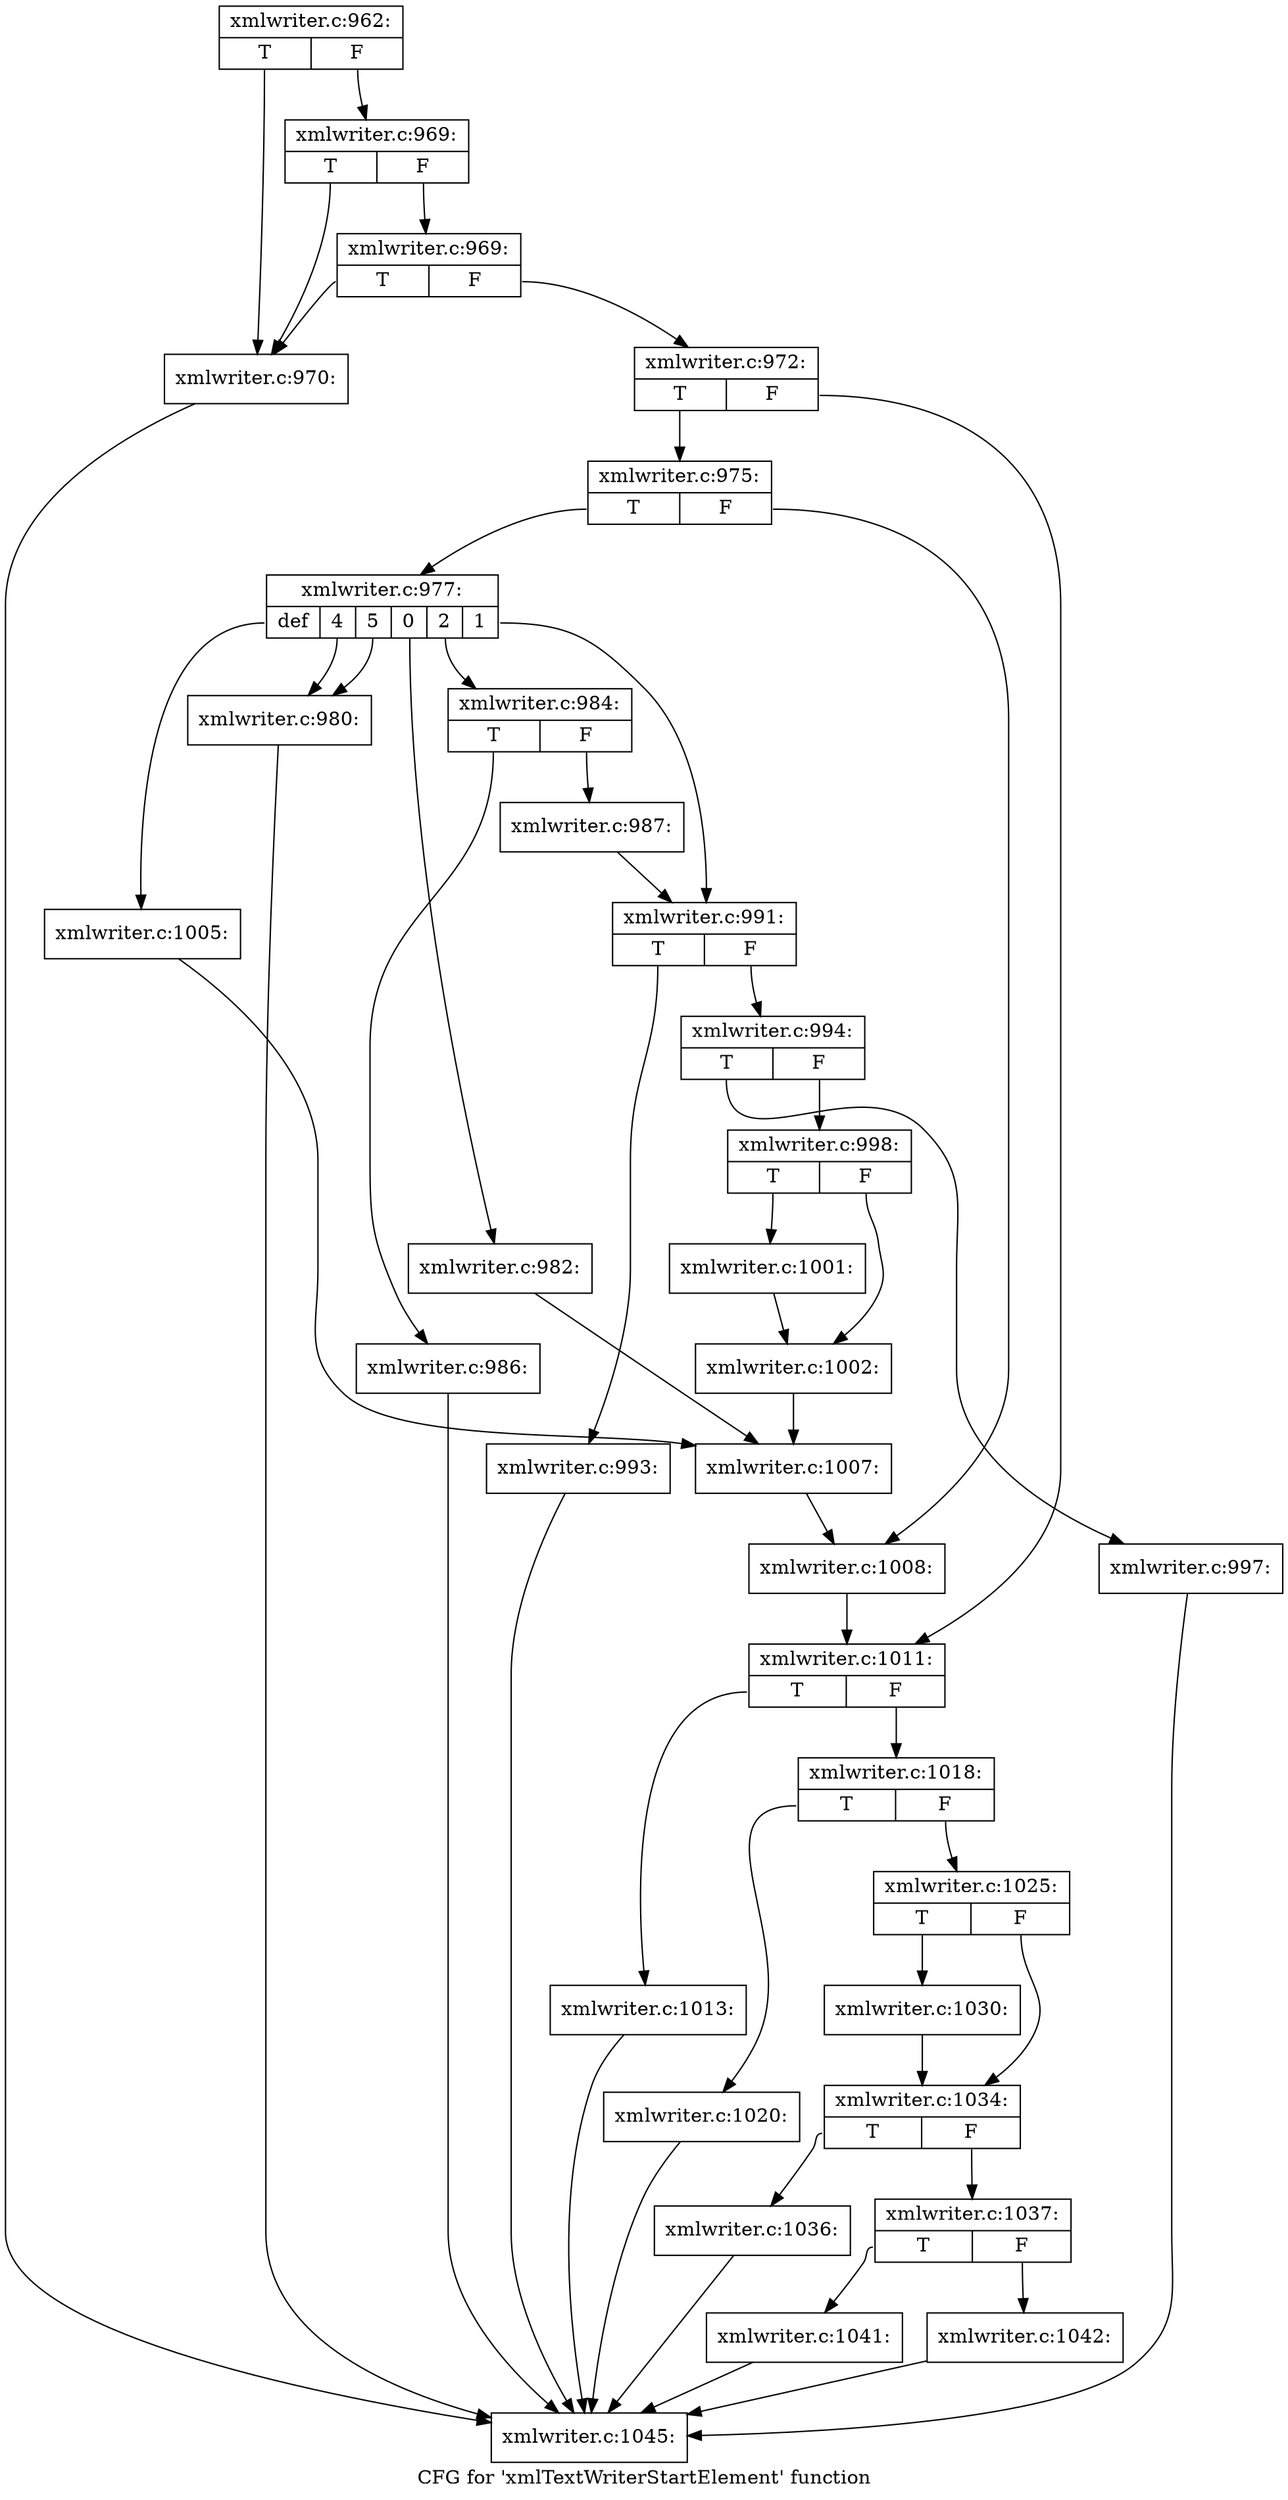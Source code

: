digraph "CFG for 'xmlTextWriterStartElement' function" {
	label="CFG for 'xmlTextWriterStartElement' function";

	Node0x3f53550 [shape=record,label="{xmlwriter.c:962:|{<s0>T|<s1>F}}"];
	Node0x3f53550:s0 -> Node0x3f5b190;
	Node0x3f53550:s1 -> Node0x3f5b2b0;
	Node0x3f5b2b0 [shape=record,label="{xmlwriter.c:969:|{<s0>T|<s1>F}}"];
	Node0x3f5b2b0:s0 -> Node0x3f5b190;
	Node0x3f5b2b0:s1 -> Node0x3f5b230;
	Node0x3f5b230 [shape=record,label="{xmlwriter.c:969:|{<s0>T|<s1>F}}"];
	Node0x3f5b230:s0 -> Node0x3f5b190;
	Node0x3f5b230:s1 -> Node0x3f5b1e0;
	Node0x3f5b190 [shape=record,label="{xmlwriter.c:970:}"];
	Node0x3f5b190 -> Node0x3f59fb0;
	Node0x3f5b1e0 [shape=record,label="{xmlwriter.c:972:|{<s0>T|<s1>F}}"];
	Node0x3f5b1e0:s0 -> Node0x3f5c100;
	Node0x3f5b1e0:s1 -> Node0x3f5c150;
	Node0x3f5c100 [shape=record,label="{xmlwriter.c:975:|{<s0>T|<s1>F}}"];
	Node0x3f5c100:s0 -> Node0x3f5c770;
	Node0x3f5c100:s1 -> Node0x3f5c7c0;
	Node0x3f5c770 [shape=record,label="{xmlwriter.c:977:|{<s0>def|<s1>4|<s2>5|<s3>0|<s4>2|<s5>1}}"];
	Node0x3f5c770:s0 -> Node0x3f5ccc0;
	Node0x3f5c770:s1 -> Node0x3f5d000;
	Node0x3f5c770:s2 -> Node0x3f5d000;
	Node0x3f5c770:s3 -> Node0x3f5d1c0;
	Node0x3f5c770:s4 -> Node0x3f5d2a0;
	Node0x3f5c770:s5 -> Node0x3f5e390;
	Node0x3f5d000 [shape=record,label="{xmlwriter.c:980:}"];
	Node0x3f5d000 -> Node0x3f59fb0;
	Node0x3f5d1c0 [shape=record,label="{xmlwriter.c:982:}"];
	Node0x3f5d1c0 -> Node0x3f5cb10;
	Node0x3f5d2a0 [shape=record,label="{xmlwriter.c:984:|{<s0>T|<s1>F}}"];
	Node0x3f5d2a0:s0 -> Node0x3f5dba0;
	Node0x3f5d2a0:s1 -> Node0x3f5df30;
	Node0x3f5dba0 [shape=record,label="{xmlwriter.c:986:}"];
	Node0x3f5dba0 -> Node0x3f59fb0;
	Node0x3f5df30 [shape=record,label="{xmlwriter.c:987:}"];
	Node0x3f5df30 -> Node0x3f5e390;
	Node0x3f5e390 [shape=record,label="{xmlwriter.c:991:|{<s0>T|<s1>F}}"];
	Node0x3f5e390:s0 -> Node0x3f5e5b0;
	Node0x3f5e390:s1 -> Node0x3f5e600;
	Node0x3f5e5b0 [shape=record,label="{xmlwriter.c:993:}"];
	Node0x3f5e5b0 -> Node0x3f59fb0;
	Node0x3f5e600 [shape=record,label="{xmlwriter.c:994:|{<s0>T|<s1>F}}"];
	Node0x3f5e600:s0 -> Node0x3f5f040;
	Node0x3f5e600:s1 -> Node0x3f5f090;
	Node0x3f5f040 [shape=record,label="{xmlwriter.c:997:}"];
	Node0x3f5f040 -> Node0x3f59fb0;
	Node0x3f5f090 [shape=record,label="{xmlwriter.c:998:|{<s0>T|<s1>F}}"];
	Node0x3f5f090:s0 -> Node0x3f5f730;
	Node0x3f5f090:s1 -> Node0x3f5f780;
	Node0x3f5f730 [shape=record,label="{xmlwriter.c:1001:}"];
	Node0x3f5f730 -> Node0x3f5f780;
	Node0x3f5f780 [shape=record,label="{xmlwriter.c:1002:}"];
	Node0x3f5f780 -> Node0x3f5cb10;
	Node0x3f5ccc0 [shape=record,label="{xmlwriter.c:1005:}"];
	Node0x3f5ccc0 -> Node0x3f5cb10;
	Node0x3f5cb10 [shape=record,label="{xmlwriter.c:1007:}"];
	Node0x3f5cb10 -> Node0x3f5c7c0;
	Node0x3f5c7c0 [shape=record,label="{xmlwriter.c:1008:}"];
	Node0x3f5c7c0 -> Node0x3f5c150;
	Node0x3f5c150 [shape=record,label="{xmlwriter.c:1011:|{<s0>T|<s1>F}}"];
	Node0x3f5c150:s0 -> Node0x3f60790;
	Node0x3f5c150:s1 -> Node0x3f607e0;
	Node0x3f60790 [shape=record,label="{xmlwriter.c:1013:}"];
	Node0x3f60790 -> Node0x3f59fb0;
	Node0x3f607e0 [shape=record,label="{xmlwriter.c:1018:|{<s0>T|<s1>F}}"];
	Node0x3f607e0:s0 -> Node0x3f61200;
	Node0x3f607e0:s1 -> Node0x3f61250;
	Node0x3f61200 [shape=record,label="{xmlwriter.c:1020:}"];
	Node0x3f61200 -> Node0x3f59fb0;
	Node0x3f61250 [shape=record,label="{xmlwriter.c:1025:|{<s0>T|<s1>F}}"];
	Node0x3f61250:s0 -> Node0x3f62210;
	Node0x3f61250:s1 -> Node0x3f62260;
	Node0x3f62210 [shape=record,label="{xmlwriter.c:1030:}"];
	Node0x3f62210 -> Node0x3f62260;
	Node0x3f62260 [shape=record,label="{xmlwriter.c:1034:|{<s0>T|<s1>F}}"];
	Node0x3f62260:s0 -> Node0x3f63020;
	Node0x3f62260:s1 -> Node0x3f63070;
	Node0x3f63020 [shape=record,label="{xmlwriter.c:1036:}"];
	Node0x3f63020 -> Node0x3f59fb0;
	Node0x3f63070 [shape=record,label="{xmlwriter.c:1037:|{<s0>T|<s1>F}}"];
	Node0x3f63070:s0 -> Node0x3f63c70;
	Node0x3f63070:s1 -> Node0x3f63cc0;
	Node0x3f63c70 [shape=record,label="{xmlwriter.c:1041:}"];
	Node0x3f63c70 -> Node0x3f59fb0;
	Node0x3f63cc0 [shape=record,label="{xmlwriter.c:1042:}"];
	Node0x3f63cc0 -> Node0x3f59fb0;
	Node0x3f59fb0 [shape=record,label="{xmlwriter.c:1045:}"];
}
